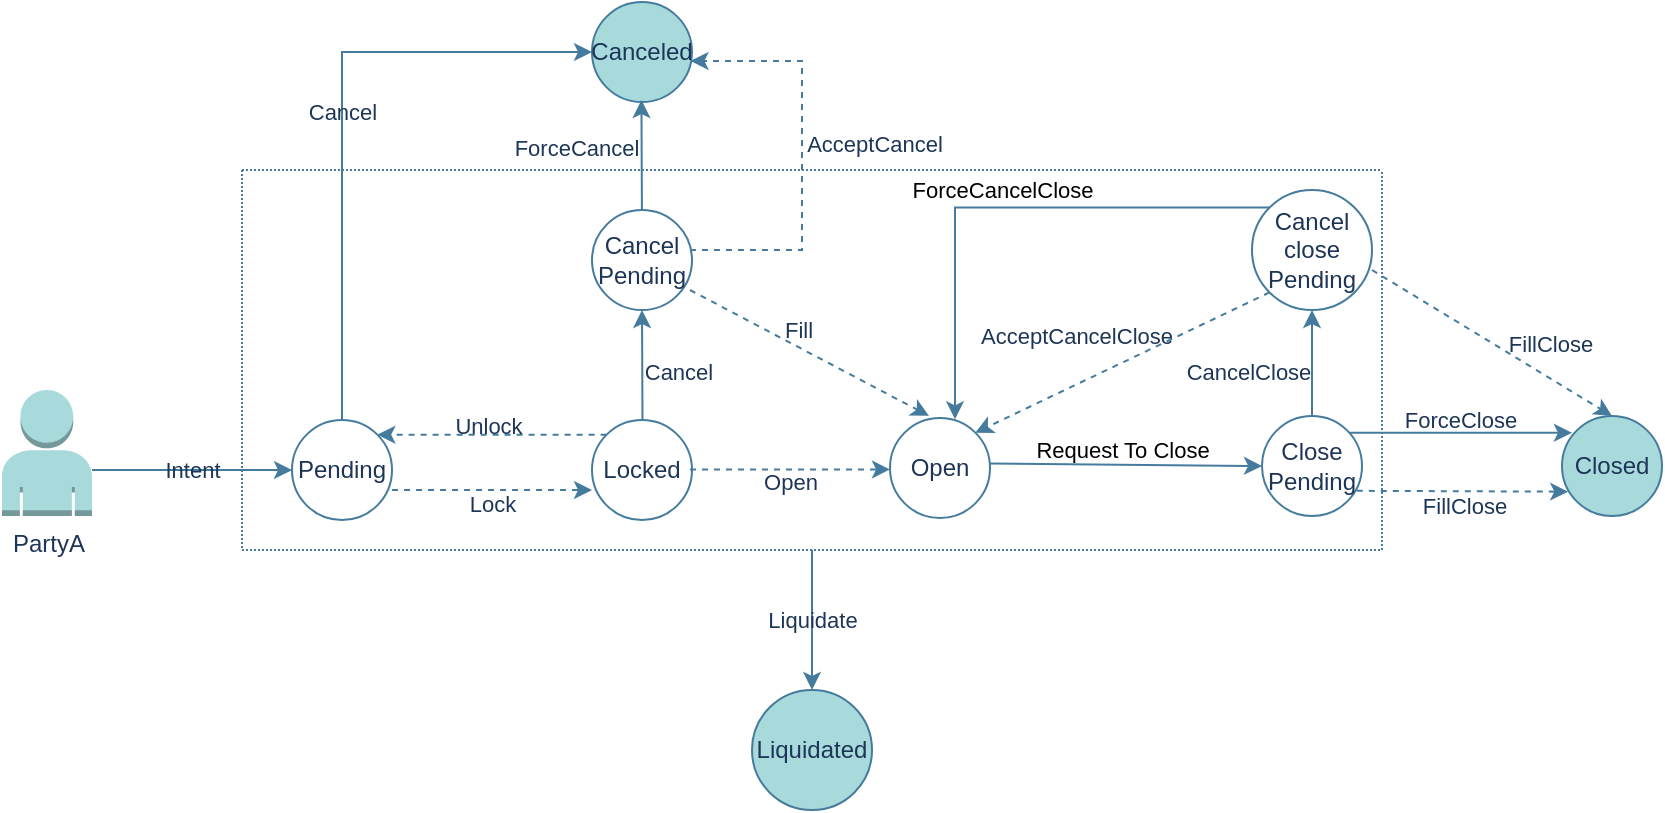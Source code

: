 <mxfile version="21.6.5" type="device">
  <diagram name="Page-1" id="GMe8o8iiOTwic9QRTdHk">
    <mxGraphModel dx="3318" dy="510" grid="1" gridSize="10" guides="1" tooltips="1" connect="1" arrows="1" fold="1" page="1" pageScale="1" pageWidth="850" pageHeight="1100" math="0" shadow="0">
      <root>
        <mxCell id="0" />
        <mxCell id="1" parent="0" />
        <mxCell id="gNViNOeOfuOsEwbfFadT-2" value="PartyA" style="outlineConnect=0;dashed=0;verticalLabelPosition=bottom;verticalAlign=top;align=center;html=1;shape=mxgraph.aws3.user;fillColor=#A8DADC;labelBackgroundColor=none;strokeColor=#457B9D;fontColor=#1D3557;" vertex="1" parent="1">
          <mxGeometry x="-2540" y="310" width="45" height="63" as="geometry" />
        </mxCell>
        <mxCell id="gNViNOeOfuOsEwbfFadT-3" value="" style="endArrow=classic;html=1;rounded=0;labelBackgroundColor=none;strokeColor=#457B9D;fontColor=default;" edge="1" parent="1">
          <mxGeometry relative="1" as="geometry">
            <mxPoint x="-2495" y="350" as="sourcePoint" />
            <mxPoint x="-2395" y="350" as="targetPoint" />
          </mxGeometry>
        </mxCell>
        <mxCell id="gNViNOeOfuOsEwbfFadT-4" value="Intent" style="edgeLabel;resizable=0;html=1;align=center;verticalAlign=middle;labelBackgroundColor=none;fontColor=#1D3557;" connectable="0" vertex="1" parent="gNViNOeOfuOsEwbfFadT-3">
          <mxGeometry relative="1" as="geometry" />
        </mxCell>
        <mxCell id="gNViNOeOfuOsEwbfFadT-5" value="Pending" style="ellipse;whiteSpace=wrap;html=1;aspect=fixed;labelBackgroundColor=none;fillColor=#FFFFFF;strokeColor=#457B9D;fontColor=#1D3557;" vertex="1" parent="1">
          <mxGeometry x="-2395" y="325" width="50" height="50" as="geometry" />
        </mxCell>
        <mxCell id="gNViNOeOfuOsEwbfFadT-8" value="" style="endArrow=classic;html=1;rounded=0;dashed=1;labelBackgroundColor=none;strokeColor=#457B9D;fontColor=default;" edge="1" parent="1">
          <mxGeometry relative="1" as="geometry">
            <mxPoint x="-2345" y="360" as="sourcePoint" />
            <mxPoint x="-2245" y="360" as="targetPoint" />
          </mxGeometry>
        </mxCell>
        <mxCell id="gNViNOeOfuOsEwbfFadT-9" value="Lock" style="edgeLabel;resizable=0;html=1;align=center;verticalAlign=middle;labelBackgroundColor=none;fontColor=#1D3557;" connectable="0" vertex="1" parent="gNViNOeOfuOsEwbfFadT-8">
          <mxGeometry relative="1" as="geometry">
            <mxPoint y="7" as="offset" />
          </mxGeometry>
        </mxCell>
        <mxCell id="gNViNOeOfuOsEwbfFadT-11" value="Locked" style="ellipse;whiteSpace=wrap;html=1;aspect=fixed;labelBackgroundColor=none;fillColor=#FFFFFF;strokeColor=#457B9D;fontColor=#1D3557;" vertex="1" parent="1">
          <mxGeometry x="-2245" y="325" width="50" height="50" as="geometry" />
        </mxCell>
        <mxCell id="gNViNOeOfuOsEwbfFadT-12" value="" style="endArrow=classic;html=1;rounded=0;dashed=1;entryX=1;entryY=0;entryDx=0;entryDy=0;exitX=0;exitY=0;exitDx=0;exitDy=0;labelBackgroundColor=none;strokeColor=#457B9D;fontColor=default;" edge="1" parent="1" source="gNViNOeOfuOsEwbfFadT-11" target="gNViNOeOfuOsEwbfFadT-5">
          <mxGeometry relative="1" as="geometry">
            <mxPoint x="-2330" y="310" as="sourcePoint" />
            <mxPoint x="-2230" y="310" as="targetPoint" />
          </mxGeometry>
        </mxCell>
        <mxCell id="gNViNOeOfuOsEwbfFadT-14" value="Unlock" style="edgeLabel;html=1;align=center;verticalAlign=middle;resizable=0;points=[];labelBackgroundColor=none;fontColor=#1D3557;" vertex="1" connectable="0" parent="gNViNOeOfuOsEwbfFadT-12">
          <mxGeometry x="0.007" relative="1" as="geometry">
            <mxPoint x="-2" y="-5" as="offset" />
          </mxGeometry>
        </mxCell>
        <mxCell id="gNViNOeOfuOsEwbfFadT-17" value="Open" style="ellipse;whiteSpace=wrap;html=1;aspect=fixed;labelBackgroundColor=none;fillColor=#FFFFFF;strokeColor=#457B9D;fontColor=#1D3557;" vertex="1" parent="1">
          <mxGeometry x="-2096" y="324" width="50" height="50" as="geometry" />
        </mxCell>
        <mxCell id="gNViNOeOfuOsEwbfFadT-18" value="" style="endArrow=classic;html=1;rounded=0;dashed=1;labelBackgroundColor=none;strokeColor=#457B9D;fontColor=default;" edge="1" parent="1">
          <mxGeometry relative="1" as="geometry">
            <mxPoint x="-2196" y="349.71" as="sourcePoint" />
            <mxPoint x="-2096" y="349.71" as="targetPoint" />
          </mxGeometry>
        </mxCell>
        <mxCell id="gNViNOeOfuOsEwbfFadT-19" value="Open" style="edgeLabel;resizable=0;html=1;align=center;verticalAlign=middle;labelBackgroundColor=none;fontColor=#1D3557;" connectable="0" vertex="1" parent="gNViNOeOfuOsEwbfFadT-18">
          <mxGeometry relative="1" as="geometry">
            <mxPoint y="6" as="offset" />
          </mxGeometry>
        </mxCell>
        <mxCell id="gNViNOeOfuOsEwbfFadT-23" value="Request To Close" style="endArrow=classic;html=1;rounded=0;labelBackgroundColor=none;strokeColor=#457B9D;fontColor=default;" edge="1" parent="1">
          <mxGeometry x="-0.03" y="7" relative="1" as="geometry">
            <mxPoint x="-2046" y="346.71" as="sourcePoint" />
            <mxPoint x="-1910" y="348" as="targetPoint" />
            <mxPoint as="offset" />
          </mxGeometry>
        </mxCell>
        <mxCell id="gNViNOeOfuOsEwbfFadT-25" value="Close Pending" style="ellipse;whiteSpace=wrap;html=1;aspect=fixed;labelBackgroundColor=none;fillColor=#FFFFFF;strokeColor=#457B9D;fontColor=#1D3557;" vertex="1" parent="1">
          <mxGeometry x="-1910" y="323" width="50" height="50" as="geometry" />
        </mxCell>
        <mxCell id="gNViNOeOfuOsEwbfFadT-26" value="" style="endArrow=classic;html=1;rounded=0;dashed=1;entryX=0.062;entryY=0.757;entryDx=0;entryDy=0;entryPerimeter=0;exitX=0.948;exitY=0.748;exitDx=0;exitDy=0;exitPerimeter=0;labelBackgroundColor=none;strokeColor=#457B9D;fontColor=default;" edge="1" parent="1" source="gNViNOeOfuOsEwbfFadT-25" target="gNViNOeOfuOsEwbfFadT-28">
          <mxGeometry relative="1" as="geometry">
            <mxPoint x="-1860" y="361" as="sourcePoint" />
            <mxPoint x="-1757.1" y="362.45" as="targetPoint" />
          </mxGeometry>
        </mxCell>
        <mxCell id="gNViNOeOfuOsEwbfFadT-27" value="FillClose" style="edgeLabel;resizable=0;html=1;align=center;verticalAlign=middle;labelBackgroundColor=none;fontColor=#1D3557;" connectable="0" vertex="1" parent="gNViNOeOfuOsEwbfFadT-26">
          <mxGeometry relative="1" as="geometry">
            <mxPoint y="7" as="offset" />
          </mxGeometry>
        </mxCell>
        <mxCell id="gNViNOeOfuOsEwbfFadT-28" value="Closed" style="ellipse;whiteSpace=wrap;html=1;aspect=fixed;labelBackgroundColor=none;fillColor=#A8DADC;strokeColor=#457B9D;fontColor=#1D3557;" vertex="1" parent="1">
          <mxGeometry x="-1760" y="323" width="50" height="50" as="geometry" />
        </mxCell>
        <mxCell id="gNViNOeOfuOsEwbfFadT-31" value="" style="endArrow=classic;html=1;rounded=0;edgeStyle=orthogonalEdgeStyle;exitX=0.5;exitY=0;exitDx=0;exitDy=0;entryX=0;entryY=0.5;entryDx=0;entryDy=0;labelBackgroundColor=none;strokeColor=#457B9D;fontColor=default;" edge="1" parent="1" source="gNViNOeOfuOsEwbfFadT-5" target="gNViNOeOfuOsEwbfFadT-45">
          <mxGeometry relative="1" as="geometry">
            <mxPoint x="-2370" y="375" as="sourcePoint" />
            <mxPoint x="-2310" y="290" as="targetPoint" />
            <Array as="points">
              <mxPoint x="-2370" y="141" />
            </Array>
          </mxGeometry>
        </mxCell>
        <mxCell id="gNViNOeOfuOsEwbfFadT-32" value="Cancel" style="edgeLabel;resizable=0;html=1;align=center;verticalAlign=middle;labelBackgroundColor=none;fontColor=#1D3557;" connectable="0" vertex="1" parent="gNViNOeOfuOsEwbfFadT-31">
          <mxGeometry relative="1" as="geometry" />
        </mxCell>
        <mxCell id="gNViNOeOfuOsEwbfFadT-38" value="" style="endArrow=classic;html=1;rounded=0;labelBackgroundColor=none;strokeColor=#457B9D;fontColor=default;" edge="1" parent="1">
          <mxGeometry relative="1" as="geometry">
            <mxPoint x="-2219.75" y="325" as="sourcePoint" />
            <mxPoint x="-2220" y="270" as="targetPoint" />
          </mxGeometry>
        </mxCell>
        <mxCell id="gNViNOeOfuOsEwbfFadT-39" value="Cancel" style="edgeLabel;resizable=0;html=1;align=center;verticalAlign=middle;labelBackgroundColor=none;fontColor=#1D3557;rotation=0;" connectable="0" vertex="1" parent="gNViNOeOfuOsEwbfFadT-38">
          <mxGeometry relative="1" as="geometry">
            <mxPoint x="18" y="3" as="offset" />
          </mxGeometry>
        </mxCell>
        <mxCell id="gNViNOeOfuOsEwbfFadT-41" value="Cancel&lt;br&gt;Pending" style="ellipse;whiteSpace=wrap;html=1;aspect=fixed;labelBackgroundColor=none;fillColor=#FFFFFF;strokeColor=#457B9D;fontColor=#1D3557;" vertex="1" parent="1">
          <mxGeometry x="-2245" y="220" width="50" height="50" as="geometry" />
        </mxCell>
        <mxCell id="gNViNOeOfuOsEwbfFadT-42" value="" style="endArrow=classic;html=1;rounded=0;dashed=1;entryX=0.39;entryY=-0.021;entryDx=0;entryDy=0;entryPerimeter=0;labelBackgroundColor=none;strokeColor=#457B9D;fontColor=default;" edge="1" parent="1" target="gNViNOeOfuOsEwbfFadT-17">
          <mxGeometry relative="1" as="geometry">
            <mxPoint x="-2196" y="260" as="sourcePoint" />
            <mxPoint x="-2096" y="260" as="targetPoint" />
          </mxGeometry>
        </mxCell>
        <mxCell id="gNViNOeOfuOsEwbfFadT-43" value="Fill" style="edgeLabel;resizable=0;html=1;align=center;verticalAlign=middle;labelBackgroundColor=none;fontColor=#1D3557;" connectable="0" vertex="1" parent="gNViNOeOfuOsEwbfFadT-42">
          <mxGeometry relative="1" as="geometry">
            <mxPoint x="-6" y="-12" as="offset" />
          </mxGeometry>
        </mxCell>
        <mxCell id="gNViNOeOfuOsEwbfFadT-45" value="Canceled" style="ellipse;whiteSpace=wrap;html=1;aspect=fixed;labelBackgroundColor=none;fillColor=#A8DADC;strokeColor=#457B9D;fontColor=#1D3557;" vertex="1" parent="1">
          <mxGeometry x="-2245" y="116" width="50" height="50" as="geometry" />
        </mxCell>
        <mxCell id="gNViNOeOfuOsEwbfFadT-46" value="" style="endArrow=classic;html=1;rounded=0;labelBackgroundColor=none;strokeColor=#457B9D;fontColor=default;" edge="1" parent="1">
          <mxGeometry relative="1" as="geometry">
            <mxPoint x="-2220.04" y="220" as="sourcePoint" />
            <mxPoint x="-2220.29" y="165" as="targetPoint" />
          </mxGeometry>
        </mxCell>
        <mxCell id="gNViNOeOfuOsEwbfFadT-47" value="ForceCancel" style="edgeLabel;resizable=0;html=1;align=center;verticalAlign=middle;labelBackgroundColor=none;fontColor=#1D3557;" connectable="0" vertex="1" parent="gNViNOeOfuOsEwbfFadT-46">
          <mxGeometry relative="1" as="geometry">
            <mxPoint x="-33" y="-4" as="offset" />
          </mxGeometry>
        </mxCell>
        <mxCell id="gNViNOeOfuOsEwbfFadT-48" value="" style="endArrow=classic;html=1;rounded=0;dashed=1;entryX=0.985;entryY=0.589;entryDx=0;entryDy=0;entryPerimeter=0;edgeStyle=orthogonalEdgeStyle;labelBackgroundColor=none;strokeColor=#457B9D;fontColor=default;" edge="1" parent="1" target="gNViNOeOfuOsEwbfFadT-45">
          <mxGeometry relative="1" as="geometry">
            <mxPoint x="-2196" y="240" as="sourcePoint" />
            <mxPoint x="-2096" y="240" as="targetPoint" />
            <Array as="points">
              <mxPoint x="-2140" y="240" />
              <mxPoint x="-2140" y="145" />
            </Array>
          </mxGeometry>
        </mxCell>
        <mxCell id="gNViNOeOfuOsEwbfFadT-49" value="AcceptCancel" style="edgeLabel;resizable=0;html=1;align=center;verticalAlign=middle;labelBackgroundColor=none;fontColor=#1D3557;" connectable="0" vertex="1" parent="gNViNOeOfuOsEwbfFadT-48">
          <mxGeometry relative="1" as="geometry">
            <mxPoint x="36" y="-6" as="offset" />
          </mxGeometry>
        </mxCell>
        <mxCell id="gNViNOeOfuOsEwbfFadT-51" value="" style="endArrow=classic;html=1;rounded=0;entryX=0.099;entryY=0.168;entryDx=0;entryDy=0;exitX=1;exitY=0;exitDx=0;exitDy=0;entryPerimeter=0;labelBackgroundColor=none;strokeColor=#457B9D;fontColor=default;" edge="1" parent="1" target="gNViNOeOfuOsEwbfFadT-28">
          <mxGeometry relative="1" as="geometry">
            <mxPoint x="-1866.322" y="331.322" as="sourcePoint" />
            <mxPoint x="-1751.678" y="331.322" as="targetPoint" />
          </mxGeometry>
        </mxCell>
        <mxCell id="gNViNOeOfuOsEwbfFadT-52" value="ForceClose" style="edgeLabel;resizable=0;html=1;align=center;verticalAlign=middle;labelBackgroundColor=none;fontColor=#1D3557;" connectable="0" vertex="1" parent="gNViNOeOfuOsEwbfFadT-51">
          <mxGeometry relative="1" as="geometry">
            <mxPoint y="-7" as="offset" />
          </mxGeometry>
        </mxCell>
        <mxCell id="gNViNOeOfuOsEwbfFadT-53" value="" style="endArrow=classic;html=1;rounded=0;exitX=0.5;exitY=0;exitDx=0;exitDy=0;labelBackgroundColor=none;strokeColor=#457B9D;fontColor=default;" edge="1" parent="1" source="gNViNOeOfuOsEwbfFadT-25">
          <mxGeometry relative="1" as="geometry">
            <mxPoint x="-1890" y="320" as="sourcePoint" />
            <mxPoint x="-1885" y="270" as="targetPoint" />
          </mxGeometry>
        </mxCell>
        <mxCell id="gNViNOeOfuOsEwbfFadT-54" value="CancelClose" style="edgeLabel;resizable=0;html=1;align=center;verticalAlign=middle;labelBackgroundColor=none;fontColor=#1D3557;" connectable="0" vertex="1" parent="gNViNOeOfuOsEwbfFadT-53">
          <mxGeometry relative="1" as="geometry">
            <mxPoint x="-32" y="4" as="offset" />
          </mxGeometry>
        </mxCell>
        <mxCell id="gNViNOeOfuOsEwbfFadT-55" value="Cancel&lt;br&gt;close&lt;br&gt;Pending" style="ellipse;whiteSpace=wrap;html=1;aspect=fixed;labelBackgroundColor=none;fillColor=#FFFFFF;strokeColor=#457B9D;fontColor=#1D3557;" vertex="1" parent="1">
          <mxGeometry x="-1915" y="210" width="60" height="60" as="geometry" />
        </mxCell>
        <mxCell id="gNViNOeOfuOsEwbfFadT-56" value="" style="endArrow=classic;html=1;rounded=0;dashed=1;entryX=0.5;entryY=0;entryDx=0;entryDy=0;exitX=0.948;exitY=0.748;exitDx=0;exitDy=0;exitPerimeter=0;labelBackgroundColor=none;strokeColor=#457B9D;fontColor=default;" edge="1" parent="1" target="gNViNOeOfuOsEwbfFadT-28">
          <mxGeometry relative="1" as="geometry">
            <mxPoint x="-1855" y="250" as="sourcePoint" />
            <mxPoint x="-1749" y="251" as="targetPoint" />
          </mxGeometry>
        </mxCell>
        <mxCell id="gNViNOeOfuOsEwbfFadT-57" value="FillClose" style="edgeLabel;resizable=0;html=1;align=center;verticalAlign=middle;labelBackgroundColor=none;fontColor=#1D3557;" connectable="0" vertex="1" parent="gNViNOeOfuOsEwbfFadT-56">
          <mxGeometry relative="1" as="geometry">
            <mxPoint x="29" as="offset" />
          </mxGeometry>
        </mxCell>
        <mxCell id="gNViNOeOfuOsEwbfFadT-58" value="" style="endArrow=classic;html=1;rounded=0;dashed=1;entryX=1;entryY=0;entryDx=0;entryDy=0;exitX=0;exitY=1;exitDx=0;exitDy=0;labelBackgroundColor=none;strokeColor=#457B9D;fontColor=default;" edge="1" parent="1" source="gNViNOeOfuOsEwbfFadT-55" target="gNViNOeOfuOsEwbfFadT-17">
          <mxGeometry relative="1" as="geometry">
            <mxPoint x="-2050" y="250" as="sourcePoint" />
            <mxPoint x="-1930" y="323" as="targetPoint" />
          </mxGeometry>
        </mxCell>
        <mxCell id="gNViNOeOfuOsEwbfFadT-59" value="AcceptCancelClose" style="edgeLabel;resizable=0;html=1;align=center;verticalAlign=middle;labelBackgroundColor=none;fontColor=#1D3557;" connectable="0" vertex="1" parent="gNViNOeOfuOsEwbfFadT-58">
          <mxGeometry relative="1" as="geometry">
            <mxPoint x="-23" y="-14" as="offset" />
          </mxGeometry>
        </mxCell>
        <mxCell id="gNViNOeOfuOsEwbfFadT-60" value="ForceCancelClose" style="endArrow=classic;html=1;rounded=0;exitX=0;exitY=0;exitDx=0;exitDy=0;entryX=0.65;entryY=0.013;entryDx=0;entryDy=0;entryPerimeter=0;edgeStyle=orthogonalEdgeStyle;labelBackgroundColor=none;strokeColor=#457B9D;fontColor=default;" edge="1" parent="1" source="gNViNOeOfuOsEwbfFadT-55" target="gNViNOeOfuOsEwbfFadT-17">
          <mxGeometry x="0.017" y="-9" relative="1" as="geometry">
            <mxPoint x="-2046" y="160.0" as="sourcePoint" />
            <mxPoint x="-1910" y="161.29" as="targetPoint" />
            <mxPoint as="offset" />
          </mxGeometry>
        </mxCell>
        <mxCell id="gNViNOeOfuOsEwbfFadT-62" value="" style="swimlane;startSize=0;dashed=1;dashPattern=1 1;labelBackgroundColor=none;fillColor=#A8DADC;strokeColor=#457B9D;fontColor=#1D3557;" vertex="1" parent="1">
          <mxGeometry x="-2420" y="200" width="570" height="190" as="geometry" />
        </mxCell>
        <mxCell id="gNViNOeOfuOsEwbfFadT-63" value="" style="endArrow=classic;html=1;rounded=0;exitX=0.5;exitY=1;exitDx=0;exitDy=0;labelBackgroundColor=none;strokeColor=#457B9D;fontColor=default;" edge="1" parent="1" source="gNViNOeOfuOsEwbfFadT-62">
          <mxGeometry relative="1" as="geometry">
            <mxPoint x="-2160" y="450" as="sourcePoint" />
            <mxPoint x="-2135" y="460" as="targetPoint" />
          </mxGeometry>
        </mxCell>
        <mxCell id="gNViNOeOfuOsEwbfFadT-64" value="Liquidate" style="edgeLabel;resizable=0;html=1;align=center;verticalAlign=middle;labelBackgroundColor=none;fontColor=#1D3557;" connectable="0" vertex="1" parent="gNViNOeOfuOsEwbfFadT-63">
          <mxGeometry relative="1" as="geometry" />
        </mxCell>
        <mxCell id="gNViNOeOfuOsEwbfFadT-65" value="Liquidated" style="ellipse;whiteSpace=wrap;html=1;aspect=fixed;labelBackgroundColor=none;fillColor=#A8DADC;strokeColor=#457B9D;fontColor=#1D3557;" vertex="1" parent="1">
          <mxGeometry x="-2165" y="460" width="60" height="60" as="geometry" />
        </mxCell>
      </root>
    </mxGraphModel>
  </diagram>
</mxfile>
